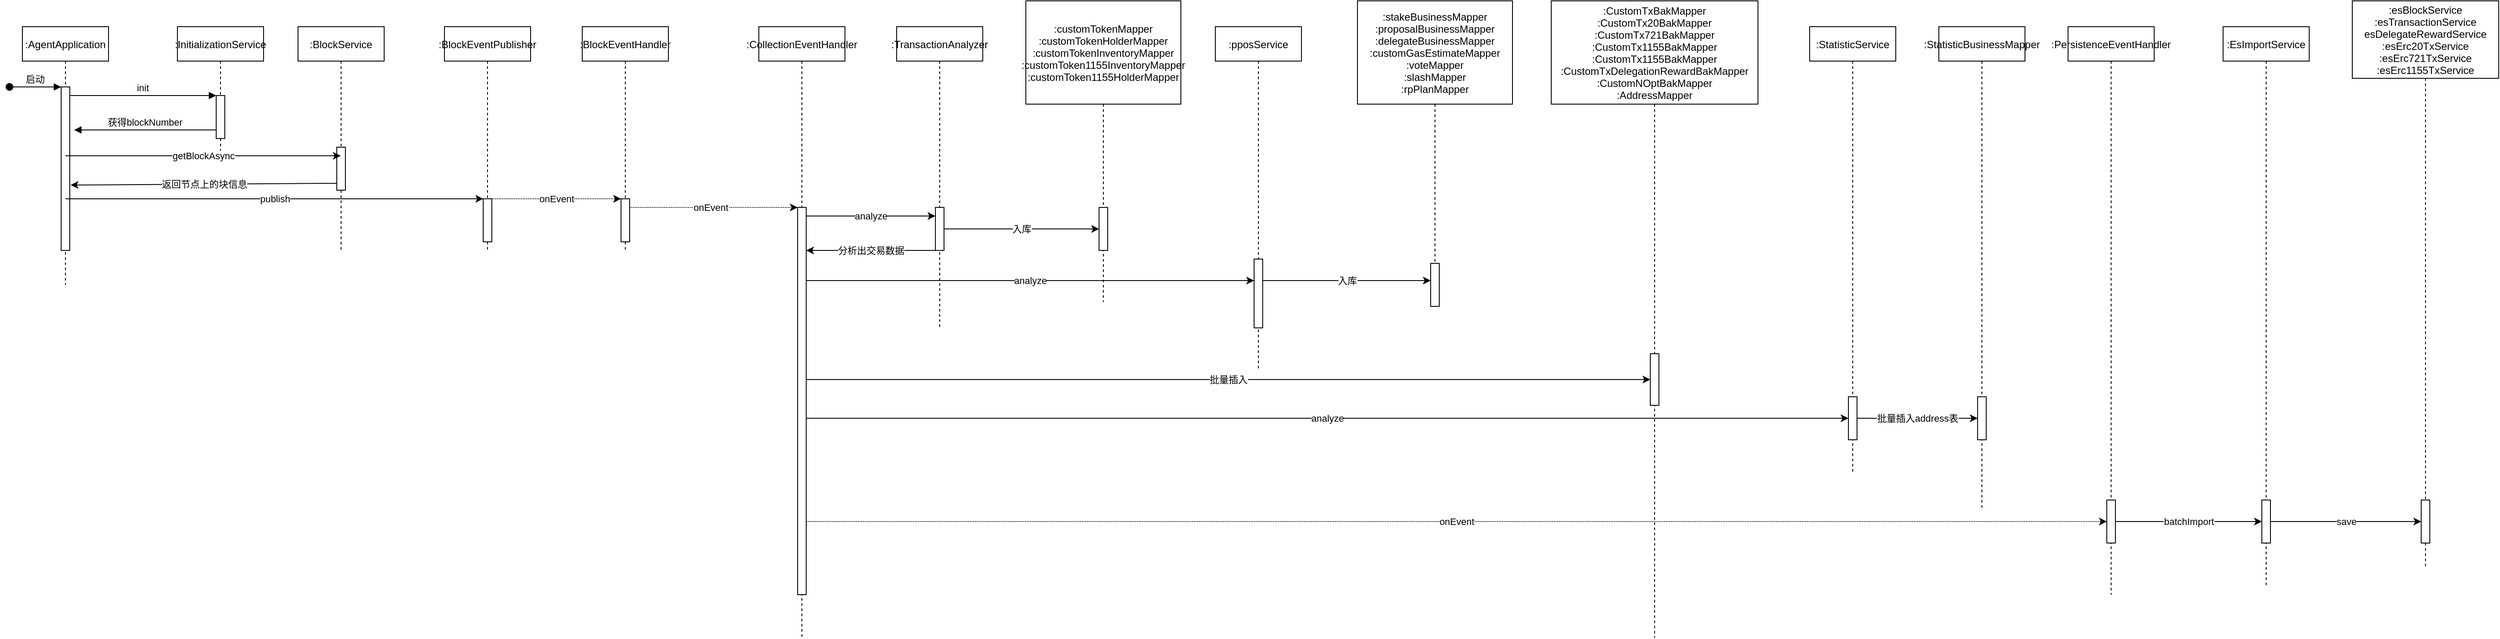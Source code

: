 <mxfile version="20.5.3" type="embed" pages="3"><diagram id="kgpKYQtTHZ0yAKxKKP6v" name="agent"><mxGraphModel dx="1296" dy="299" grid="1" gridSize="10" guides="1" tooltips="1" connect="1" arrows="1" fold="1" page="1" pageScale="1" pageWidth="850" pageHeight="1100" math="0" shadow="0"><root><mxCell id="0"/><mxCell id="1" parent="0"/><mxCell id="3nuBFxr9cyL0pnOWT2aG-1" value=":AgentApplication" style="shape=umlLifeline;perimeter=lifelinePerimeter;container=1;collapsible=0;recursiveResize=0;rounded=0;shadow=0;strokeWidth=1;" parent="1" vertex="1"><mxGeometry x="-705" y="70" width="100" height="300" as="geometry"/></mxCell><mxCell id="3nuBFxr9cyL0pnOWT2aG-2" value="" style="points=[];perimeter=orthogonalPerimeter;rounded=0;shadow=0;strokeWidth=1;" parent="3nuBFxr9cyL0pnOWT2aG-1" vertex="1"><mxGeometry x="45" y="70" width="10" height="190" as="geometry"/></mxCell><mxCell id="3nuBFxr9cyL0pnOWT2aG-3" value="启动" style="verticalAlign=bottom;startArrow=oval;endArrow=block;startSize=8;shadow=0;strokeWidth=1;" parent="3nuBFxr9cyL0pnOWT2aG-1" target="3nuBFxr9cyL0pnOWT2aG-2" edge="1"><mxGeometry relative="1" as="geometry"><mxPoint x="-15" y="70" as="sourcePoint"/></mxGeometry></mxCell><mxCell id="3nuBFxr9cyL0pnOWT2aG-5" value=":InitializationService" style="shape=umlLifeline;perimeter=lifelinePerimeter;container=1;collapsible=0;recursiveResize=0;rounded=0;shadow=0;strokeWidth=1;" parent="1" vertex="1"><mxGeometry x="-525" y="70" width="100" height="160" as="geometry"/></mxCell><mxCell id="3nuBFxr9cyL0pnOWT2aG-6" value="" style="points=[];perimeter=orthogonalPerimeter;rounded=0;shadow=0;strokeWidth=1;" parent="3nuBFxr9cyL0pnOWT2aG-5" vertex="1"><mxGeometry x="45" y="80" width="10" height="50" as="geometry"/></mxCell><mxCell id="3nuBFxr9cyL0pnOWT2aG-8" value="init" style="verticalAlign=bottom;endArrow=block;entryX=0;entryY=0;shadow=0;strokeWidth=1;" parent="1" source="3nuBFxr9cyL0pnOWT2aG-2" target="3nuBFxr9cyL0pnOWT2aG-6" edge="1"><mxGeometry relative="1" as="geometry"><mxPoint x="-550" y="150" as="sourcePoint"/></mxGeometry></mxCell><mxCell id="3nuBFxr9cyL0pnOWT2aG-9" value="获得blockNumber" style="verticalAlign=bottom;endArrow=block;shadow=0;strokeWidth=1;" parent="1" source="3nuBFxr9cyL0pnOWT2aG-6" edge="1"><mxGeometry relative="1" as="geometry"><mxPoint x="-585" y="190" as="sourcePoint"/><mxPoint x="-645" y="190" as="targetPoint"/></mxGeometry></mxCell><mxCell id="aKBc_PNxS6OV1rGwipJU-1" value=":BlockService" style="shape=umlLifeline;perimeter=lifelinePerimeter;container=1;collapsible=0;recursiveResize=0;rounded=0;shadow=0;strokeWidth=1;" parent="1" vertex="1"><mxGeometry x="-385" y="70" width="100" height="260" as="geometry"/></mxCell><mxCell id="aKBc_PNxS6OV1rGwipJU-2" value="" style="points=[];perimeter=orthogonalPerimeter;rounded=0;shadow=0;strokeWidth=1;" parent="aKBc_PNxS6OV1rGwipJU-1" vertex="1"><mxGeometry x="45" y="140" width="10" height="50" as="geometry"/></mxCell><mxCell id="aKBc_PNxS6OV1rGwipJU-4" value="&lt;span style=&quot;font-size: 11px;&quot;&gt;getBlockAsync&lt;/span&gt;" style="endArrow=classic;html=1;rounded=0;" parent="1" source="3nuBFxr9cyL0pnOWT2aG-1" target="aKBc_PNxS6OV1rGwipJU-1" edge="1"><mxGeometry width="50" height="50" relative="1" as="geometry"><mxPoint x="-425" y="290" as="sourcePoint"/><mxPoint x="-375" y="240" as="targetPoint"/></mxGeometry></mxCell><mxCell id="aKBc_PNxS6OV1rGwipJU-5" value=":BlockEventPublisher" style="shape=umlLifeline;perimeter=lifelinePerimeter;container=1;collapsible=0;recursiveResize=0;rounded=0;shadow=0;strokeWidth=1;" parent="1" vertex="1"><mxGeometry x="-215" y="70" width="100" height="260" as="geometry"/></mxCell><mxCell id="aKBc_PNxS6OV1rGwipJU-6" value="" style="points=[];perimeter=orthogonalPerimeter;rounded=0;shadow=0;strokeWidth=1;" parent="aKBc_PNxS6OV1rGwipJU-5" vertex="1"><mxGeometry x="45" y="200" width="10" height="50" as="geometry"/></mxCell><mxCell id="aKBc_PNxS6OV1rGwipJU-7" value="返回节点上的块信息" style="endArrow=classic;html=1;rounded=0;exitX=0;exitY=0.84;exitDx=0;exitDy=0;exitPerimeter=0;entryX=1.1;entryY=0.6;entryDx=0;entryDy=0;entryPerimeter=0;" parent="1" source="aKBc_PNxS6OV1rGwipJU-2" target="3nuBFxr9cyL0pnOWT2aG-2" edge="1"><mxGeometry width="50" height="50" relative="1" as="geometry"><mxPoint x="-495" y="320" as="sourcePoint"/><mxPoint x="-445" y="270" as="targetPoint"/></mxGeometry></mxCell><mxCell id="aKBc_PNxS6OV1rGwipJU-8" value="publish" style="endArrow=classic;html=1;rounded=0;" parent="1" source="3nuBFxr9cyL0pnOWT2aG-1" target="aKBc_PNxS6OV1rGwipJU-6" edge="1"><mxGeometry width="50" height="50" relative="1" as="geometry"><mxPoint x="-445" y="330" as="sourcePoint"/><mxPoint x="-395" y="280" as="targetPoint"/></mxGeometry></mxCell><mxCell id="aKBc_PNxS6OV1rGwipJU-9" value=":BlockEventHandler" style="shape=umlLifeline;perimeter=lifelinePerimeter;container=1;collapsible=0;recursiveResize=0;rounded=0;shadow=0;strokeWidth=1;" parent="1" vertex="1"><mxGeometry x="-55" y="70" width="100" height="260" as="geometry"/></mxCell><mxCell id="aKBc_PNxS6OV1rGwipJU-10" value="" style="points=[];perimeter=orthogonalPerimeter;rounded=0;shadow=0;strokeWidth=1;" parent="aKBc_PNxS6OV1rGwipJU-9" vertex="1"><mxGeometry x="45" y="200" width="10" height="50" as="geometry"/></mxCell><mxCell id="aKBc_PNxS6OV1rGwipJU-11" value="onEvent" style="edgeStyle=orthogonalEdgeStyle;rounded=0;orthogonalLoop=1;jettySize=auto;html=1;dashed=1;dashPattern=1 1;" parent="1" source="aKBc_PNxS6OV1rGwipJU-6" target="aKBc_PNxS6OV1rGwipJU-10" edge="1"><mxGeometry relative="1" as="geometry"><Array as="points"><mxPoint x="-85" y="270"/><mxPoint x="-85" y="270"/></Array></mxGeometry></mxCell><mxCell id="aKBc_PNxS6OV1rGwipJU-15" value=":CollectionEventHandler" style="shape=umlLifeline;perimeter=lifelinePerimeter;container=1;collapsible=0;recursiveResize=0;rounded=0;shadow=0;strokeWidth=1;" parent="1" vertex="1"><mxGeometry x="150" y="70" width="100" height="710" as="geometry"/></mxCell><mxCell id="aKBc_PNxS6OV1rGwipJU-16" value="" style="points=[];perimeter=orthogonalPerimeter;rounded=0;shadow=0;strokeWidth=1;" parent="aKBc_PNxS6OV1rGwipJU-15" vertex="1"><mxGeometry x="45" y="210" width="10" height="450" as="geometry"/></mxCell><mxCell id="aKBc_PNxS6OV1rGwipJU-17" value="&lt;meta charset=&quot;utf-8&quot;&gt;&lt;span style=&quot;color: rgb(0, 0, 0); font-family: Helvetica; font-size: 11px; font-style: normal; font-variant-ligatures: normal; font-variant-caps: normal; font-weight: 400; letter-spacing: normal; orphans: 2; text-align: center; text-indent: 0px; text-transform: none; widows: 2; word-spacing: 0px; -webkit-text-stroke-width: 0px; background-color: rgb(255, 255, 255); text-decoration-thickness: initial; text-decoration-style: initial; text-decoration-color: initial; float: none; display: inline !important;&quot;&gt;onEvent&lt;/span&gt;" style="edgeStyle=orthogonalEdgeStyle;rounded=0;orthogonalLoop=1;jettySize=auto;html=1;dashed=1;dashPattern=1 1;" parent="1" source="aKBc_PNxS6OV1rGwipJU-10" target="aKBc_PNxS6OV1rGwipJU-16" edge="1"><mxGeometry x="-0.043" relative="1" as="geometry"><mxPoint x="45" y="290" as="sourcePoint"/><Array as="points"><mxPoint x="40" y="280"/><mxPoint x="40" y="280"/></Array><mxPoint as="offset"/></mxGeometry></mxCell><mxCell id="aKBc_PNxS6OV1rGwipJU-18" value=":TransactionAnalyzer" style="shape=umlLifeline;perimeter=lifelinePerimeter;container=1;collapsible=0;recursiveResize=0;rounded=0;shadow=0;strokeWidth=1;" parent="1" vertex="1"><mxGeometry x="310" y="70" width="100" height="350" as="geometry"/></mxCell><mxCell id="aKBc_PNxS6OV1rGwipJU-19" value="" style="points=[];perimeter=orthogonalPerimeter;rounded=0;shadow=0;strokeWidth=1;" parent="aKBc_PNxS6OV1rGwipJU-18" vertex="1"><mxGeometry x="45" y="210" width="10" height="50" as="geometry"/></mxCell><mxCell id="aKBc_PNxS6OV1rGwipJU-20" value="&lt;span style=&quot;font-size: 11px;&quot;&gt;analyze&lt;/span&gt;" style="edgeStyle=orthogonalEdgeStyle;rounded=0;orthogonalLoop=1;jettySize=auto;html=1;" parent="1" source="aKBc_PNxS6OV1rGwipJU-16" target="aKBc_PNxS6OV1rGwipJU-19" edge="1"><mxGeometry relative="1" as="geometry"><Array as="points"><mxPoint x="280" y="290"/><mxPoint x="280" y="290"/></Array></mxGeometry></mxCell><mxCell id="aKBc_PNxS6OV1rGwipJU-21" value="分析出交易数据" style="edgeStyle=orthogonalEdgeStyle;rounded=0;orthogonalLoop=1;jettySize=auto;html=1;" parent="1" source="aKBc_PNxS6OV1rGwipJU-19" target="aKBc_PNxS6OV1rGwipJU-16" edge="1"><mxGeometry relative="1" as="geometry"><Array as="points"><mxPoint x="320" y="330"/><mxPoint x="320" y="330"/></Array></mxGeometry></mxCell><mxCell id="aKBc_PNxS6OV1rGwipJU-22" value=":CustomTxBakMapper&#10;:CustomTx20BakMapper&#10;:CustomTx721BakMapper&#10;:CustomTx1155BakMapper&#10;:CustomTx1155BakMapper&#10;:CustomTxDelegationRewardBakMapper&#10;:CustomNOptBakMapper&#10;:AddressMapper" style="shape=umlLifeline;perimeter=lifelinePerimeter;container=1;collapsible=0;recursiveResize=0;rounded=0;shadow=0;strokeWidth=1;size=120;" parent="1" vertex="1"><mxGeometry x="1070" y="40" width="240" height="740" as="geometry"/></mxCell><mxCell id="aKBc_PNxS6OV1rGwipJU-23" value="" style="points=[];perimeter=orthogonalPerimeter;rounded=0;shadow=0;strokeWidth=1;" parent="aKBc_PNxS6OV1rGwipJU-22" vertex="1"><mxGeometry x="115" y="410" width="10" height="60" as="geometry"/></mxCell><mxCell id="aKBc_PNxS6OV1rGwipJU-24" value="批量插入" style="edgeStyle=orthogonalEdgeStyle;rounded=0;orthogonalLoop=1;jettySize=auto;html=1;" parent="1" source="aKBc_PNxS6OV1rGwipJU-16" target="aKBc_PNxS6OV1rGwipJU-23" edge="1"><mxGeometry relative="1" as="geometry"><mxPoint x="635" y="480" as="sourcePoint"/><mxPoint x="1140" y="480" as="targetPoint"/><Array as="points"><mxPoint x="530" y="480"/><mxPoint x="530" y="480"/></Array></mxGeometry></mxCell><mxCell id="aKBc_PNxS6OV1rGwipJU-27" value=":StatisticService" style="shape=umlLifeline;perimeter=lifelinePerimeter;container=1;collapsible=0;recursiveResize=0;rounded=0;shadow=0;strokeWidth=1;" parent="1" vertex="1"><mxGeometry x="1370" y="70" width="100" height="520" as="geometry"/></mxCell><mxCell id="aKBc_PNxS6OV1rGwipJU-28" value="" style="points=[];perimeter=orthogonalPerimeter;rounded=0;shadow=0;strokeWidth=1;" parent="aKBc_PNxS6OV1rGwipJU-27" vertex="1"><mxGeometry x="45" y="430" width="10" height="50" as="geometry"/></mxCell><mxCell id="aKBc_PNxS6OV1rGwipJU-29" value="&lt;span style=&quot;font-size: 11px;&quot;&gt;analyze&lt;/span&gt;" style="edgeStyle=orthogonalEdgeStyle;rounded=0;orthogonalLoop=1;jettySize=auto;html=1;" parent="1" source="aKBc_PNxS6OV1rGwipJU-16" target="aKBc_PNxS6OV1rGwipJU-28" edge="1"><mxGeometry relative="1" as="geometry"><mxPoint x="635" y="525" as="sourcePoint"/><Array as="points"><mxPoint x="590" y="525"/><mxPoint x="590" y="525"/></Array></mxGeometry></mxCell><mxCell id="aKBc_PNxS6OV1rGwipJU-31" value=":StatisticBusinessMapper" style="shape=umlLifeline;perimeter=lifelinePerimeter;container=1;collapsible=0;recursiveResize=0;rounded=0;shadow=0;strokeWidth=1;" parent="1" vertex="1"><mxGeometry x="1520" y="70" width="100" height="560" as="geometry"/></mxCell><mxCell id="aKBc_PNxS6OV1rGwipJU-32" value="" style="points=[];perimeter=orthogonalPerimeter;rounded=0;shadow=0;strokeWidth=1;" parent="aKBc_PNxS6OV1rGwipJU-31" vertex="1"><mxGeometry x="45" y="430" width="10" height="50" as="geometry"/></mxCell><mxCell id="aKBc_PNxS6OV1rGwipJU-33" value="批量插入address表" style="edgeStyle=orthogonalEdgeStyle;rounded=0;orthogonalLoop=1;jettySize=auto;html=1;" parent="1" source="aKBc_PNxS6OV1rGwipJU-28" target="aKBc_PNxS6OV1rGwipJU-32" edge="1"><mxGeometry relative="1" as="geometry"><Array as="points"><mxPoint x="1500" y="525"/><mxPoint x="1500" y="525"/></Array></mxGeometry></mxCell><mxCell id="aKBc_PNxS6OV1rGwipJU-34" value=":PersistenceEventHandler" style="shape=umlLifeline;perimeter=lifelinePerimeter;container=1;collapsible=0;recursiveResize=0;rounded=0;shadow=0;strokeWidth=1;" parent="1" vertex="1"><mxGeometry x="1670" y="70" width="100" height="660" as="geometry"/></mxCell><mxCell id="aKBc_PNxS6OV1rGwipJU-35" value="" style="points=[];perimeter=orthogonalPerimeter;rounded=0;shadow=0;strokeWidth=1;" parent="aKBc_PNxS6OV1rGwipJU-34" vertex="1"><mxGeometry x="45" y="550" width="10" height="50" as="geometry"/></mxCell><mxCell id="aKBc_PNxS6OV1rGwipJU-36" value="&lt;span style=&quot;font-size: 11px;&quot;&gt;onEvent&lt;/span&gt;" style="edgeStyle=orthogonalEdgeStyle;rounded=0;orthogonalLoop=1;jettySize=auto;html=1;dashed=1;dashPattern=1 1;" parent="1" source="aKBc_PNxS6OV1rGwipJU-16" target="aKBc_PNxS6OV1rGwipJU-35" edge="1"><mxGeometry relative="1" as="geometry"><mxPoint x="635" y="645" as="sourcePoint"/><Array as="points"><mxPoint x="650" y="645"/><mxPoint x="650" y="645"/></Array></mxGeometry></mxCell><mxCell id="aKBc_PNxS6OV1rGwipJU-39" value="batchImport" style="edgeStyle=orthogonalEdgeStyle;rounded=0;orthogonalLoop=1;jettySize=auto;html=1;" parent="1" source="aKBc_PNxS6OV1rGwipJU-35" target="aKBc_PNxS6OV1rGwipJU-41" edge="1"><mxGeometry relative="1" as="geometry"><mxPoint x="1915" y="705" as="targetPoint"/><Array as="points"><mxPoint x="1810" y="645"/><mxPoint x="1810" y="645"/></Array></mxGeometry></mxCell><mxCell id="aKBc_PNxS6OV1rGwipJU-40" value=":EsImportService" style="shape=umlLifeline;perimeter=lifelinePerimeter;container=1;collapsible=0;recursiveResize=0;rounded=0;shadow=0;strokeWidth=1;" parent="1" vertex="1"><mxGeometry x="1850" y="70" width="100" height="650" as="geometry"/></mxCell><mxCell id="aKBc_PNxS6OV1rGwipJU-41" value="" style="points=[];perimeter=orthogonalPerimeter;rounded=0;shadow=0;strokeWidth=1;" parent="aKBc_PNxS6OV1rGwipJU-40" vertex="1"><mxGeometry x="45" y="550" width="10" height="50" as="geometry"/></mxCell><mxCell id="aKBc_PNxS6OV1rGwipJU-42" value=":esBlockService&#10;:esTransactionService&#10;esDelegateRewardService&#10;:esErc20TxService&#10;:esErc721TxService&#10;:esErc1155TxService" style="shape=umlLifeline;perimeter=lifelinePerimeter;container=1;collapsible=0;recursiveResize=0;rounded=0;shadow=0;strokeWidth=1;size=90;" parent="1" vertex="1"><mxGeometry x="2000" y="40" width="170" height="660" as="geometry"/></mxCell><mxCell id="aKBc_PNxS6OV1rGwipJU-43" value="" style="points=[];perimeter=orthogonalPerimeter;rounded=0;shadow=0;strokeWidth=1;" parent="aKBc_PNxS6OV1rGwipJU-42" vertex="1"><mxGeometry x="80" y="580" width="10" height="50" as="geometry"/></mxCell><mxCell id="aKBc_PNxS6OV1rGwipJU-44" value="save" style="edgeStyle=orthogonalEdgeStyle;rounded=0;orthogonalLoop=1;jettySize=auto;html=1;" parent="1" source="aKBc_PNxS6OV1rGwipJU-41" target="aKBc_PNxS6OV1rGwipJU-43" edge="1"><mxGeometry relative="1" as="geometry"/></mxCell><mxCell id="4wIJH0FuQo4v-DimHwrp-1" value=":pposService" style="shape=umlLifeline;perimeter=lifelinePerimeter;container=1;collapsible=0;recursiveResize=0;rounded=0;shadow=0;strokeWidth=1;" parent="1" vertex="1"><mxGeometry x="680" y="70" width="100" height="400" as="geometry"/></mxCell><mxCell id="4wIJH0FuQo4v-DimHwrp-2" value="" style="points=[];perimeter=orthogonalPerimeter;rounded=0;shadow=0;strokeWidth=1;" parent="4wIJH0FuQo4v-DimHwrp-1" vertex="1"><mxGeometry x="45" y="270" width="10" height="80" as="geometry"/></mxCell><mxCell id="tVnUZ7Se0x7Jj0a-BuJ5-1" value="&lt;meta charset=&quot;utf-8&quot;&gt;&lt;span style=&quot;color: rgb(0, 0, 0); font-family: Helvetica; font-size: 11px; font-style: normal; font-variant-ligatures: normal; font-variant-caps: normal; font-weight: 400; letter-spacing: normal; orphans: 2; text-align: center; text-indent: 0px; text-transform: none; widows: 2; word-spacing: 0px; -webkit-text-stroke-width: 0px; background-color: rgb(255, 255, 255); text-decoration-thickness: initial; text-decoration-style: initial; text-decoration-color: initial; float: none; display: inline !important;&quot;&gt;analyze&lt;/span&gt;" style="edgeStyle=orthogonalEdgeStyle;rounded=0;orthogonalLoop=1;jettySize=auto;html=1;" parent="1" source="aKBc_PNxS6OV1rGwipJU-16" target="4wIJH0FuQo4v-DimHwrp-2" edge="1"><mxGeometry relative="1" as="geometry"><Array as="points"><mxPoint x="400" y="365"/><mxPoint x="400" y="365"/></Array></mxGeometry></mxCell><mxCell id="tVnUZ7Se0x7Jj0a-BuJ5-2" value=":stakeBusinessMapper&#10;:proposalBusinessMapper&#10;:delegateBusinessMapper&#10;:customGasEstimateMapper&#10;:voteMapper&#10;:slashMapper&#10;:rpPlanMapper" style="shape=umlLifeline;perimeter=lifelinePerimeter;container=1;collapsible=0;recursiveResize=0;rounded=0;shadow=0;strokeWidth=1;size=120;" parent="1" vertex="1"><mxGeometry x="845" y="40" width="180" height="350" as="geometry"/></mxCell><mxCell id="tVnUZ7Se0x7Jj0a-BuJ5-3" value="" style="points=[];perimeter=orthogonalPerimeter;rounded=0;shadow=0;strokeWidth=1;" parent="tVnUZ7Se0x7Jj0a-BuJ5-2" vertex="1"><mxGeometry x="85" y="305" width="10" height="50" as="geometry"/></mxCell><mxCell id="tVnUZ7Se0x7Jj0a-BuJ5-4" value="入库" style="edgeStyle=orthogonalEdgeStyle;rounded=0;orthogonalLoop=1;jettySize=auto;html=1;" parent="1" source="4wIJH0FuQo4v-DimHwrp-2" target="tVnUZ7Se0x7Jj0a-BuJ5-3" edge="1"><mxGeometry relative="1" as="geometry"><Array as="points"><mxPoint x="750" y="365"/><mxPoint x="750" y="365"/></Array></mxGeometry></mxCell><mxCell id="BpKEB5ZnRUsfdQ-F1iFI-1" value=":customTokenMapper&#10;:customTokenHolderMapper&#10;:customTokenInventoryMapper&#10;:customToken1155InventoryMapper&#10;:customToken1155HolderMapper" style="shape=umlLifeline;perimeter=lifelinePerimeter;container=1;collapsible=0;recursiveResize=0;rounded=0;shadow=0;strokeWidth=1;size=120;" parent="1" vertex="1"><mxGeometry x="460" y="40" width="180" height="350" as="geometry"/></mxCell><mxCell id="BpKEB5ZnRUsfdQ-F1iFI-2" value="" style="points=[];perimeter=orthogonalPerimeter;rounded=0;shadow=0;strokeWidth=1;" parent="BpKEB5ZnRUsfdQ-F1iFI-1" vertex="1"><mxGeometry x="85" y="240" width="10" height="50" as="geometry"/></mxCell><mxCell id="BpKEB5ZnRUsfdQ-F1iFI-3" value="入库" style="edgeStyle=orthogonalEdgeStyle;rounded=0;orthogonalLoop=1;jettySize=auto;html=1;" parent="1" source="aKBc_PNxS6OV1rGwipJU-19" target="BpKEB5ZnRUsfdQ-F1iFI-2" edge="1"><mxGeometry relative="1" as="geometry"/></mxCell></root></mxGraphModel></diagram><diagram id="_75oXEkhfJ557ted0Qmp" name="es_nodeopt"><mxGraphModel dx="1266" dy="607" grid="1" gridSize="10" guides="1" tooltips="1" connect="1" arrows="1" fold="1" page="1" pageScale="1" pageWidth="827" pageHeight="1169" math="0" shadow="0"><root><mxCell id="0"/><mxCell id="1" parent="0"/><mxCell id="pRA4I0wnS3jQsKHCH_OK-1" value=":JobApplication" style="shape=umlLifeline;perimeter=lifelinePerimeter;container=1;collapsible=0;recursiveResize=0;rounded=0;shadow=0;strokeWidth=1;" vertex="1" parent="1"><mxGeometry x="90" y="60" width="100" height="300" as="geometry"/></mxCell><mxCell id="pRA4I0wnS3jQsKHCH_OK-2" value="" style="points=[];perimeter=orthogonalPerimeter;rounded=0;shadow=0;strokeWidth=1;" vertex="1" parent="pRA4I0wnS3jQsKHCH_OK-1"><mxGeometry x="45" y="70" width="10" height="100" as="geometry"/></mxCell><mxCell id="pRA4I0wnS3jQsKHCH_OK-3" value="启动" style="verticalAlign=bottom;startArrow=oval;endArrow=block;startSize=8;shadow=0;strokeWidth=1;" edge="1" parent="pRA4I0wnS3jQsKHCH_OK-1" target="pRA4I0wnS3jQsKHCH_OK-2"><mxGeometry relative="1" as="geometry"><mxPoint x="-15" y="70" as="sourcePoint"/></mxGeometry></mxCell><mxCell id="pRA4I0wnS3jQsKHCH_OK-4" value=":nodeOptMoveToESJobHandler" style="shape=umlLifeline;perimeter=lifelinePerimeter;container=1;collapsible=0;recursiveResize=0;rounded=0;shadow=0;strokeWidth=1;" vertex="1" parent="1"><mxGeometry x="270" y="60" width="100" height="300" as="geometry"/></mxCell><mxCell id="pRA4I0wnS3jQsKHCH_OK-5" value="" style="points=[];perimeter=orthogonalPerimeter;rounded=0;shadow=0;strokeWidth=1;" vertex="1" parent="pRA4I0wnS3jQsKHCH_OK-4"><mxGeometry x="45" y="80" width="10" height="120" as="geometry"/></mxCell><mxCell id="pRA4I0wnS3jQsKHCH_OK-6" value="执行" style="verticalAlign=bottom;endArrow=block;entryX=0;entryY=0;shadow=0;strokeWidth=1;" edge="1" parent="1" source="pRA4I0wnS3jQsKHCH_OK-2" target="pRA4I0wnS3jQsKHCH_OK-5"><mxGeometry relative="1" as="geometry"><mxPoint x="245" y="140" as="sourcePoint"/></mxGeometry></mxCell><mxCell id="pRA4I0wnS3jQsKHCH_OK-8" value=":NOptBakMapper" style="shape=umlLifeline;perimeter=lifelinePerimeter;container=1;collapsible=0;recursiveResize=0;rounded=0;shadow=0;strokeWidth=1;" vertex="1" parent="1"><mxGeometry x="470" y="60" width="100" height="300" as="geometry"/></mxCell><mxCell id="pRA4I0wnS3jQsKHCH_OK-9" value="" style="points=[];perimeter=orthogonalPerimeter;rounded=0;shadow=0;strokeWidth=1;" vertex="1" parent="pRA4I0wnS3jQsKHCH_OK-8"><mxGeometry x="45" y="80" width="10" height="50" as="geometry"/></mxCell><mxCell id="pRA4I0wnS3jQsKHCH_OK-10" value="save" style="edgeStyle=orthogonalEdgeStyle;rounded=0;orthogonalLoop=1;jettySize=auto;html=1;" edge="1" parent="1" source="pRA4I0wnS3jQsKHCH_OK-5" target="QJcPdy3q-zTxil3ZQCES-2"><mxGeometry relative="1" as="geometry"><Array as="points"><mxPoint x="420" y="210"/><mxPoint x="420" y="210"/></Array></mxGeometry></mxCell><mxCell id="QJcPdy3q-zTxil3ZQCES-1" value=":esNodeOptService" style="shape=umlLifeline;perimeter=lifelinePerimeter;container=1;collapsible=0;recursiveResize=0;rounded=0;shadow=0;strokeWidth=1;" vertex="1" parent="1"><mxGeometry x="640" y="60" width="100" height="300" as="geometry"/></mxCell><mxCell id="QJcPdy3q-zTxil3ZQCES-2" value="" style="points=[];perimeter=orthogonalPerimeter;rounded=0;shadow=0;strokeWidth=1;" vertex="1" parent="QJcPdy3q-zTxil3ZQCES-1"><mxGeometry x="45" y="125" width="10" height="50" as="geometry"/></mxCell><mxCell id="l_dRSJPzqJd1IEm8jgl4-1" value="查询n_node_bak表" style="edgeStyle=orthogonalEdgeStyle;rounded=0;orthogonalLoop=1;jettySize=auto;html=1;" edge="1" parent="1" source="pRA4I0wnS3jQsKHCH_OK-5" target="pRA4I0wnS3jQsKHCH_OK-9"><mxGeometry relative="1" as="geometry"><Array as="points"><mxPoint x="380" y="165"/><mxPoint x="380" y="165"/></Array></mxGeometry></mxCell></root></mxGraphModel></diagram><diagram id="pyDt7ASAb9NAkAC8JMw6" name="数据流图"><mxGraphModel dx="446" dy="299" grid="1" gridSize="10" guides="1" tooltips="1" connect="1" arrows="1" fold="1" page="1" pageScale="1" pageWidth="827" pageHeight="1169" math="0" shadow="0"><root><mxCell id="0"/><mxCell id="1" parent="0"/><mxCell id="rGsS2sx6Y75UUKPHLDPp-4" value="" style="edgeStyle=orthogonalEdgeStyle;rounded=0;orthogonalLoop=1;jettySize=auto;html=1;" parent="1" source="rGsS2sx6Y75UUKPHLDPp-1" target="rGsS2sx6Y75UUKPHLDPp-3" edge="1"><mxGeometry relative="1" as="geometry"/></mxCell><mxCell id="GDqktAeN3hRcVpz-d3ng-3" value="agent服务解析" style="edgeStyle=orthogonalEdgeStyle;rounded=0;orthogonalLoop=1;jettySize=auto;html=1;entryX=0;entryY=0.5;entryDx=0;entryDy=0;" parent="1" source="rGsS2sx6Y75UUKPHLDPp-1" target="GDqktAeN3hRcVpz-d3ng-1" edge="1"><mxGeometry x="-0.543" relative="1" as="geometry"><mxPoint as="offset"/></mxGeometry></mxCell><mxCell id="rGsS2sx6Y75UUKPHLDPp-1" value="节点rpc&lt;br&gt;区块数据及区块内的交易数据" style="rounded=0;whiteSpace=wrap;html=1;" parent="1" vertex="1"><mxGeometry x="100" y="160" width="120" height="60" as="geometry"/></mxCell><mxCell id="GDqktAeN3hRcVpz-d3ng-2" value="job定时同步&lt;br&gt;nodeOpt" style="edgeStyle=orthogonalEdgeStyle;rounded=0;orthogonalLoop=1;jettySize=auto;html=1;" parent="1" source="rGsS2sx6Y75UUKPHLDPp-3" target="GDqktAeN3hRcVpz-d3ng-1" edge="1"><mxGeometry relative="1" as="geometry"/></mxCell><mxCell id="rGsS2sx6Y75UUKPHLDPp-3" value="mysql" style="rounded=0;whiteSpace=wrap;html=1;" parent="1" vertex="1"><mxGeometry x="380" y="160" width="120" height="60" as="geometry"/></mxCell><mxCell id="GDqktAeN3hRcVpz-d3ng-1" value="e s" style="rounded=0;whiteSpace=wrap;html=1;" parent="1" vertex="1"><mxGeometry x="380" y="350" width="120" height="60" as="geometry"/></mxCell></root></mxGraphModel></diagram></mxfile>